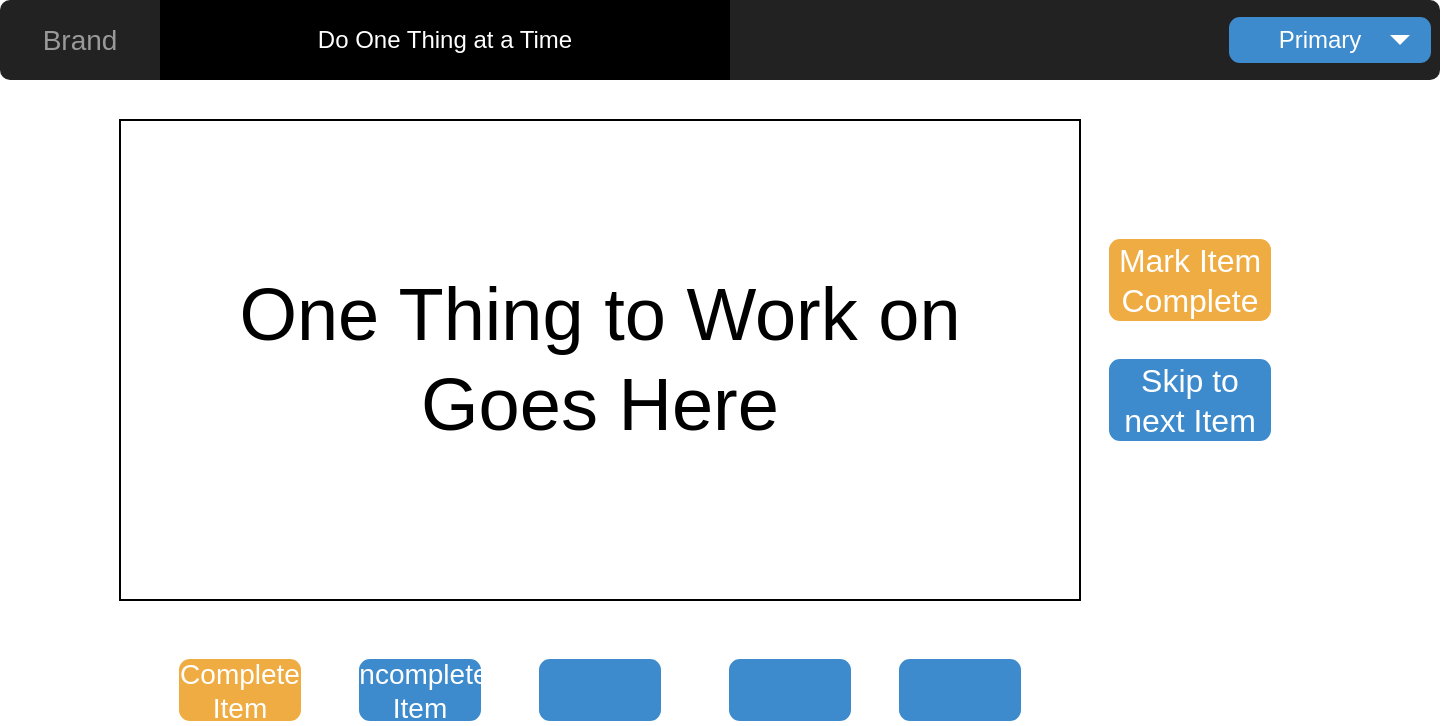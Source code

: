 <mxfile version="12.8.2" type="github">
  <diagram id="0uNQYvPThGTI73Z5MVmt" name="Page-1">
    <mxGraphModel dx="868" dy="457" grid="1" gridSize="15" guides="1" tooltips="1" connect="1" arrows="1" fold="1" page="1" pageScale="1" pageWidth="850" pageHeight="1100" math="0" shadow="0">
      <root>
        <mxCell id="0" />
        <mxCell id="1" parent="0" />
        <mxCell id="Lb3kyDjZWJiozyzoMxoJ-10" value="" style="html=1;shadow=0;dashed=0;shape=mxgraph.bootstrap.rrect;strokeColor=none;rSize=5;fillColor=#222222;" parent="1" vertex="1">
          <mxGeometry x="60" y="60" width="720" height="40" as="geometry" />
        </mxCell>
        <mxCell id="Lb3kyDjZWJiozyzoMxoJ-11" value="Brand" style="html=1;shadow=0;dashed=0;shape=mxgraph.bootstrap.rect;strokeColor=none;fillColor=none;fontColor=#999999;fontSize=14;whiteSpace=wrap;resizeHeight=1;" parent="Lb3kyDjZWJiozyzoMxoJ-10" vertex="1">
          <mxGeometry width="80" height="40" relative="1" as="geometry" />
        </mxCell>
        <mxCell id="Lb3kyDjZWJiozyzoMxoJ-12" value="Do One Thing at a Time" style="html=1;shadow=0;dashed=0;shape=mxgraph.bootstrap.rect;fillColor=#000000;strokeColor=none;fontColor=#ffffff;whiteSpace=wrap;resizeHeight=1;" parent="Lb3kyDjZWJiozyzoMxoJ-10" vertex="1">
          <mxGeometry width="285" height="40" relative="1" as="geometry">
            <mxPoint x="80" as="offset" />
          </mxGeometry>
        </mxCell>
        <mxCell id="Lb3kyDjZWJiozyzoMxoJ-15" value="Primary" style="html=1;shadow=0;dashed=0;shape=mxgraph.bootstrap.rrect;align=center;rSize=5;fillColor=#3D8BCD;strokeColor=#3D8BCD;fontColor=#ffffff;spacingRight=10;whiteSpace=wrap;" parent="Lb3kyDjZWJiozyzoMxoJ-10" vertex="1">
          <mxGeometry x="615" y="9" width="100" height="22" as="geometry" />
        </mxCell>
        <mxCell id="Lb3kyDjZWJiozyzoMxoJ-16" value="" style="shape=triangle;direction=south;strokeColor=none;perimeter=none;" parent="Lb3kyDjZWJiozyzoMxoJ-15" vertex="1">
          <mxGeometry x="1" y="0.5" width="10" height="5" relative="1" as="geometry">
            <mxPoint x="-20" y="-2.5" as="offset" />
          </mxGeometry>
        </mxCell>
        <mxCell id="HpAahjjZEuDhEUN_cjz3-5" value="" style="rounded=0;whiteSpace=wrap;html=1;" vertex="1" parent="1">
          <mxGeometry x="120" y="120" width="480" height="240" as="geometry" />
        </mxCell>
        <mxCell id="HpAahjjZEuDhEUN_cjz3-6" value="&lt;font style=&quot;font-size: 37px&quot;&gt;One Thing to Work on Goes Here&lt;/font&gt;" style="text;html=1;strokeColor=none;fillColor=none;align=center;verticalAlign=middle;whiteSpace=wrap;rounded=0;" vertex="1" parent="1">
          <mxGeometry x="150" y="150" width="420" height="180" as="geometry" />
        </mxCell>
        <mxCell id="HpAahjjZEuDhEUN_cjz3-7" value="Mark Item Complete" style="html=1;shadow=0;dashed=0;shape=mxgraph.bootstrap.rrect;rSize=5;fillColor=#EFAC43;align=center;strokeColor=#EFAC43;fontColor=#ffffff;fontSize=16;whiteSpace=wrap;" vertex="1" parent="1">
          <mxGeometry x="615" y="180" width="80" height="40" as="geometry" />
        </mxCell>
        <mxCell id="HpAahjjZEuDhEUN_cjz3-8" value="Skip to next Item" style="html=1;shadow=0;dashed=0;shape=mxgraph.bootstrap.rrect;rSize=5;fillColor=#3D8BCD;align=center;strokeColor=#3D8BCD;fontColor=#ffffff;fontSize=16;whiteSpace=wrap;" vertex="1" parent="1">
          <mxGeometry x="615" y="240" width="80" height="40" as="geometry" />
        </mxCell>
        <mxCell id="HpAahjjZEuDhEUN_cjz3-10" value="Complete Item" style="html=1;shadow=0;dashed=0;shape=mxgraph.bootstrap.rrect;rSize=5;fillColor=#EFAC43;align=center;strokeColor=#EFAC43;fontColor=#ffffff;fontSize=14;whiteSpace=wrap;" vertex="1" parent="1">
          <mxGeometry x="150" y="390" width="60" height="30" as="geometry" />
        </mxCell>
        <mxCell id="HpAahjjZEuDhEUN_cjz3-11" value="Incomplete Item" style="html=1;shadow=0;dashed=0;shape=mxgraph.bootstrap.rrect;rSize=5;fillColor=#3D8BCD;align=center;strokeColor=#3D8BCD;fontColor=#ffffff;fontSize=14;whiteSpace=wrap;" vertex="1" parent="1">
          <mxGeometry x="240" y="390" width="60" height="30" as="geometry" />
        </mxCell>
        <mxCell id="HpAahjjZEuDhEUN_cjz3-12" value="" style="html=1;shadow=0;dashed=0;shape=mxgraph.bootstrap.rrect;rSize=5;fillColor=#3D8BCD;align=center;strokeColor=#3D8BCD;fontColor=#ffffff;fontSize=14;whiteSpace=wrap;" vertex="1" parent="1">
          <mxGeometry x="330" y="390" width="60" height="30" as="geometry" />
        </mxCell>
        <mxCell id="HpAahjjZEuDhEUN_cjz3-13" value="" style="html=1;shadow=0;dashed=0;shape=mxgraph.bootstrap.rrect;rSize=5;fillColor=#3D8BCD;align=center;strokeColor=#3D8BCD;fontColor=#ffffff;fontSize=14;whiteSpace=wrap;" vertex="1" parent="1">
          <mxGeometry x="425" y="390" width="60" height="30" as="geometry" />
        </mxCell>
        <mxCell id="HpAahjjZEuDhEUN_cjz3-14" value="" style="html=1;shadow=0;dashed=0;shape=mxgraph.bootstrap.rrect;rSize=5;fillColor=#3D8BCD;align=center;strokeColor=#3D8BCD;fontColor=#ffffff;fontSize=14;whiteSpace=wrap;" vertex="1" parent="1">
          <mxGeometry x="510" y="390" width="60" height="30" as="geometry" />
        </mxCell>
      </root>
    </mxGraphModel>
  </diagram>
</mxfile>
